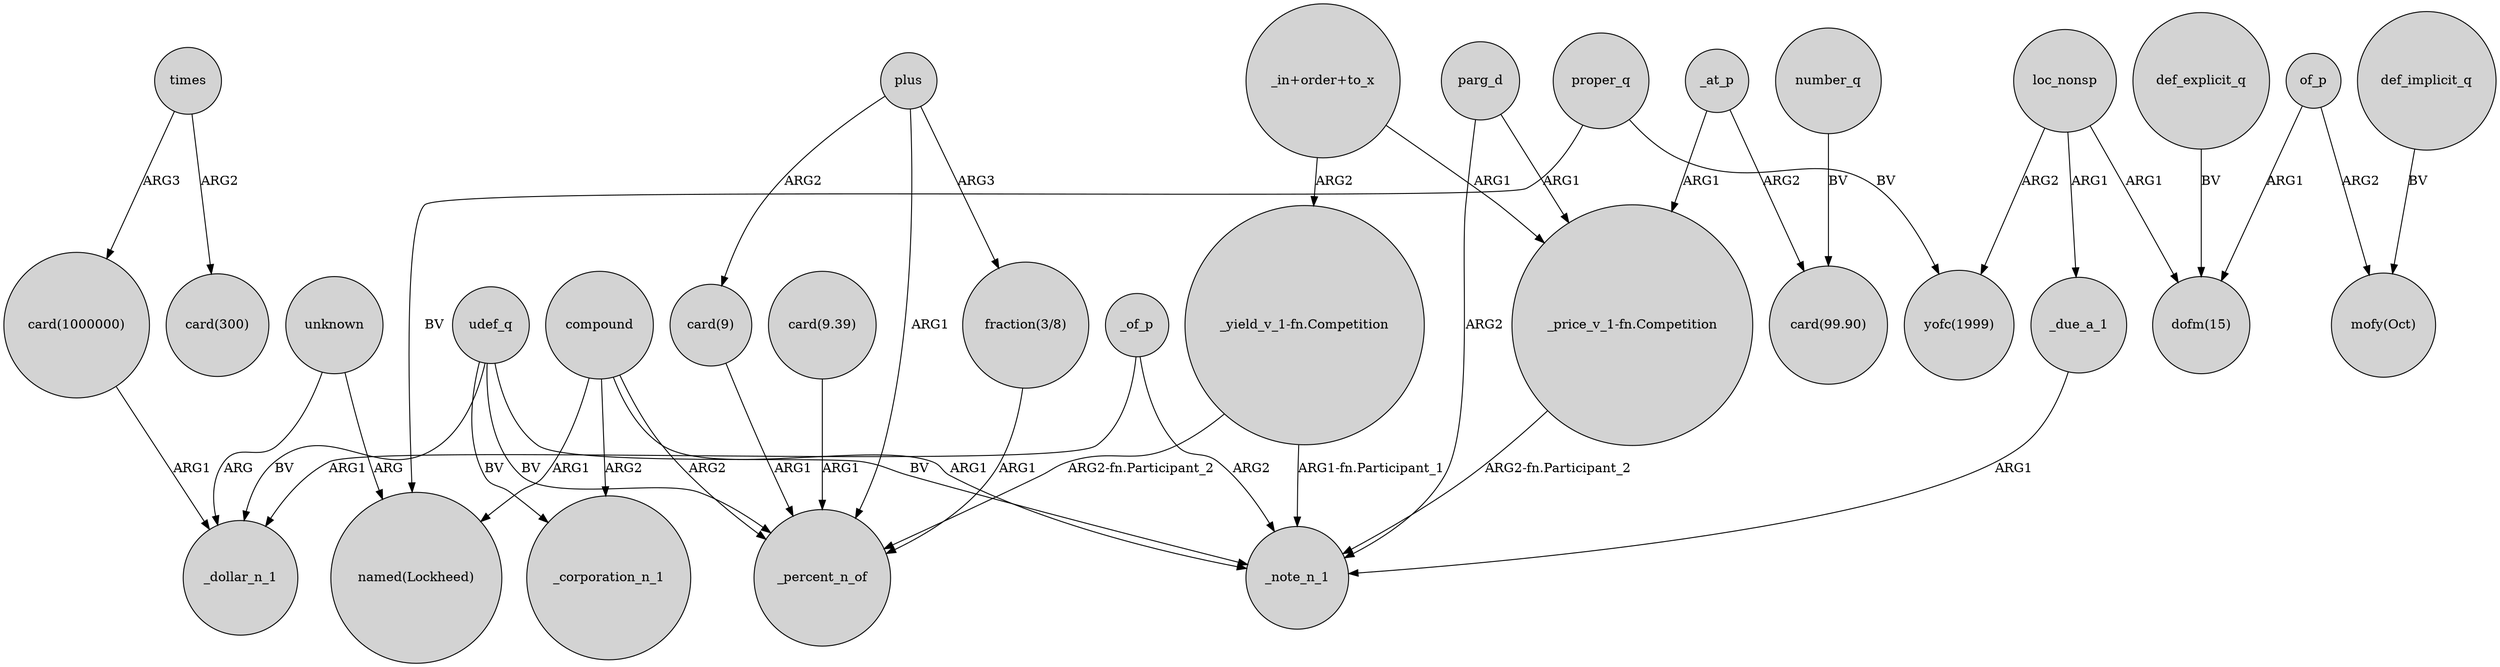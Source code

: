 digraph {
	node [shape=circle style=filled]
	_of_p -> _dollar_n_1 [label=ARG1]
	loc_nonsp -> "yofc(1999)" [label=ARG2]
	compound -> "named(Lockheed)" [label=ARG1]
	"card(9.39)" -> _percent_n_of [label=ARG1]
	"_price_v_1-fn.Competition" -> _note_n_1 [label="ARG2-fn.Participant_2"]
	plus -> "card(9)" [label=ARG2]
	proper_q -> "named(Lockheed)" [label=BV]
	of_p -> "mofy(Oct)" [label=ARG2]
	_at_p -> "_price_v_1-fn.Competition" [label=ARG1]
	_at_p -> "card(99.90)" [label=ARG2]
	times -> "card(1000000)" [label=ARG3]
	"card(9)" -> _percent_n_of [label=ARG1]
	unknown -> "named(Lockheed)" [label=ARG]
	proper_q -> "yofc(1999)" [label=BV]
	"fraction(3/8)" -> _percent_n_of [label=ARG1]
	times -> "card(300)" [label=ARG2]
	"_in+order+to_x" -> "_price_v_1-fn.Competition" [label=ARG1]
	unknown -> _dollar_n_1 [label=ARG]
	plus -> _percent_n_of [label=ARG1]
	parg_d -> _note_n_1 [label=ARG2]
	"_in+order+to_x" -> "_yield_v_1-fn.Competition" [label=ARG2]
	udef_q -> _percent_n_of [label=BV]
	number_q -> "card(99.90)" [label=BV]
	compound -> _percent_n_of [label=ARG2]
	udef_q -> _note_n_1 [label=BV]
	"_yield_v_1-fn.Competition" -> _percent_n_of [label="ARG2-fn.Participant_2"]
	compound -> _note_n_1 [label=ARG1]
	plus -> "fraction(3/8)" [label=ARG3]
	udef_q -> _dollar_n_1 [label=BV]
	"card(1000000)" -> _dollar_n_1 [label=ARG1]
	def_implicit_q -> "mofy(Oct)" [label=BV]
	"_yield_v_1-fn.Competition" -> _note_n_1 [label="ARG1-fn.Participant_1"]
	compound -> _corporation_n_1 [label=ARG2]
	loc_nonsp -> _due_a_1 [label=ARG1]
	udef_q -> _corporation_n_1 [label=BV]
	_due_a_1 -> _note_n_1 [label=ARG1]
	of_p -> "dofm(15)" [label=ARG1]
	def_explicit_q -> "dofm(15)" [label=BV]
	parg_d -> "_price_v_1-fn.Competition" [label=ARG1]
	_of_p -> _note_n_1 [label=ARG2]
	loc_nonsp -> "dofm(15)" [label=ARG1]
}
